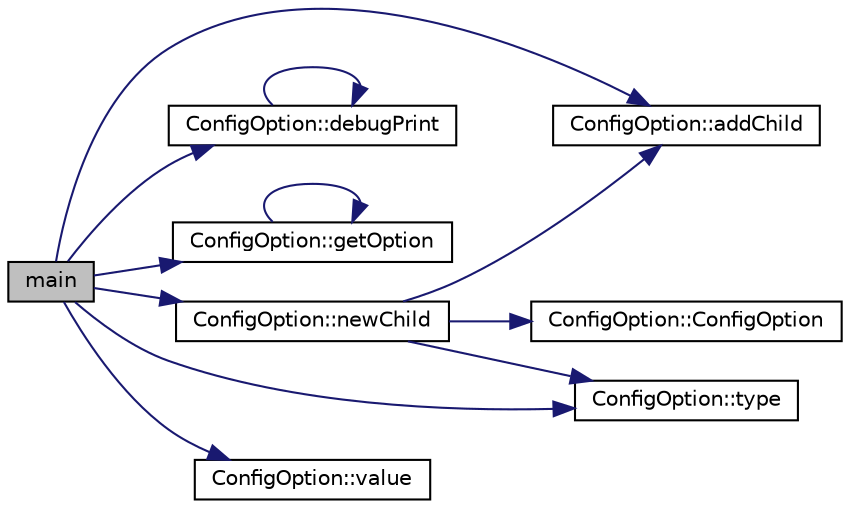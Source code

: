 digraph "main"
{
 // LATEX_PDF_SIZE
  edge [fontname="Helvetica",fontsize="10",labelfontname="Helvetica",labelfontsize="10"];
  node [fontname="Helvetica",fontsize="10",shape=record];
  rankdir="LR";
  Node1 [label="main",height=0.2,width=0.4,color="black", fillcolor="grey75", style="filled", fontcolor="black",tooltip=" "];
  Node1 -> Node2 [color="midnightblue",fontsize="10",style="solid",fontname="Helvetica"];
  Node2 [label="ConfigOption::addChild",height=0.2,width=0.4,color="black", fillcolor="white", style="filled",URL="$d2/dd3/class_config_option.html#abb5ccd6fcb582aa6e9105ed3771f040e",tooltip=" "];
  Node1 -> Node3 [color="midnightblue",fontsize="10",style="solid",fontname="Helvetica"];
  Node3 [label="ConfigOption::debugPrint",height=0.2,width=0.4,color="black", fillcolor="white", style="filled",URL="$d2/dd3/class_config_option.html#ae63eca4297df8d006302d8a60915dc09",tooltip=" "];
  Node3 -> Node3 [color="midnightblue",fontsize="10",style="solid",fontname="Helvetica"];
  Node1 -> Node4 [color="midnightblue",fontsize="10",style="solid",fontname="Helvetica"];
  Node4 [label="ConfigOption::getOption",height=0.2,width=0.4,color="black", fillcolor="white", style="filled",URL="$d2/dd3/class_config_option.html#a26e90a985771078f3988fe89eb56f930",tooltip=" "];
  Node4 -> Node4 [color="midnightblue",fontsize="10",style="solid",fontname="Helvetica"];
  Node1 -> Node5 [color="midnightblue",fontsize="10",style="solid",fontname="Helvetica"];
  Node5 [label="ConfigOption::newChild",height=0.2,width=0.4,color="black", fillcolor="white", style="filled",URL="$d2/dd3/class_config_option.html#ae5c19a9bfbefd9ef4b7372469b3109d5",tooltip=" "];
  Node5 -> Node2 [color="midnightblue",fontsize="10",style="solid",fontname="Helvetica"];
  Node5 -> Node6 [color="midnightblue",fontsize="10",style="solid",fontname="Helvetica"];
  Node6 [label="ConfigOption::ConfigOption",height=0.2,width=0.4,color="black", fillcolor="white", style="filled",URL="$d2/dd3/class_config_option.html#af946f863b3261f0e946f79b0db35ea8a",tooltip=" "];
  Node5 -> Node7 [color="midnightblue",fontsize="10",style="solid",fontname="Helvetica"];
  Node7 [label="ConfigOption::type",height=0.2,width=0.4,color="black", fillcolor="white", style="filled",URL="$d2/dd3/class_config_option.html#a56fd56ab3c82cf618035d669135cdbe9",tooltip=" "];
  Node1 -> Node7 [color="midnightblue",fontsize="10",style="solid",fontname="Helvetica"];
  Node1 -> Node8 [color="midnightblue",fontsize="10",style="solid",fontname="Helvetica"];
  Node8 [label="ConfigOption::value",height=0.2,width=0.4,color="black", fillcolor="white", style="filled",URL="$d2/dd3/class_config_option.html#ae11b798cb974cdc76457d0dde444c86c",tooltip=" "];
}
